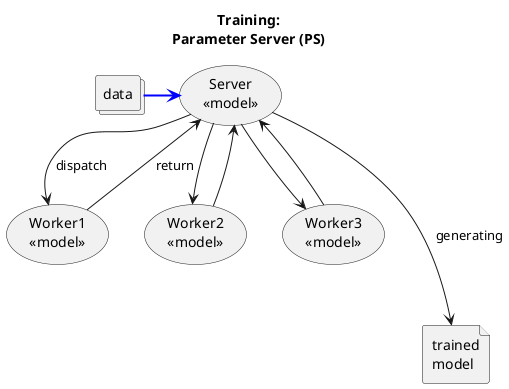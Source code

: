@startuml
title Training:\nParameter Server (PS)

file "trained\nmodel" as trained_model
collections data

data -[#blue,bold]> (Server\n<<model>>)
(Server\n<<model>>) -> (Worker1\n<<model>>) : dispatch
(Server\n<<model>>) -> (Worker2\n<<model>>)
(Server\n<<model>>) -> (Worker3\n<<model>>)

(Worker1\n<<model>>) --> (Server\n<<model>>) : return
(Worker2\n<<model>>) --> (Server\n<<model>>)
(Worker3\n<<model>>) --> (Server\n<<model>>)


(Server\n<<model>>) ---> trained_model : generating

newpage
title Training:\nFederated Learning (FL)

file "trained\nmodel" as trained_model
collections "local\ndata1" as data1
collections "local\ndata2" as data2
collections "local\ndata3" as data3

(Server\n<<model>>) -> (Worker1\n<<model>>) : dispatch
(Server\n<<model>>) -> (Worker2\n<<model>>)
(Server\n<<model>>) -> (Worker3\n<<model>>)

(Worker1\n<<model>>) --> (Server\n<<model>>) : return
(Worker2\n<<model>>) --> (Server\n<<model>>)
(Worker3\n<<model>>) --> (Server\n<<model>>)

data1 -[#blue,bold]> (Worker1\n<<model>>)
data2 -[#blue,bold]> (Worker2\n<<model>>)
data3 -[#blue,bold]> (Worker3\n<<model>>)

(Server\n<<model>>) ---> trained_model : generating

newpage
title Training:\nFederated Learning (FL)

cloud Edge {
        (Server\n<<model>>)
}

rectangle "on-premises1" {
        collections "local\ndata1" as data1
        (Worker1\n<<model>>)
}
rectangle "on-premises2" {
        collections "local\ndata2" as data2
        (Worker2\n<<model>>)
}
rectangle "on-premises3" {
        collections "local\ndata3" as data3
        (Worker3\n<<model>>)
}

(Server\n<<model>>) -down-> (Worker1\n<<model>>) : dispatch
(Server\n<<model>>) -down-> (Worker2\n<<model>>)
(Server\n<<model>>) -down-> (Worker3\n<<model>>)

(Worker1\n<<model>>) -up-> (Server\n<<model>>) : return
(Worker2\n<<model>>) -up-> (Server\n<<model>>)
(Worker3\n<<model>>) -up-> (Server\n<<model>>)

data1 -[#blue,bold]> (Worker1\n<<model>>)
data2 -[#blue,bold]> (Worker2\n<<model>>)
data3 -[#blue,bold]> (Worker3\n<<model>>)

file "trained\nmodel" as trained_model
(Server\n<<model>>) ---> trained_model : generating

newpage
title Training:\nFL on KVM

rectangle KVM {

cloud Edge {
        (Server\n<<model>>)
}

rectangle "on-premises1" {
        collections "local\ndata1" as data1
        (Worker1\n<<model>>)
}
rectangle "on-premises2" {
        collections "local\ndata2" as data2
        (Worker2\n<<model>>)
}
rectangle "on-premises3" {
        collections "local\ndata3" as data3
        (Worker3\n<<model>>)
}

(Server\n<<model>>) -down-> (Worker1\n<<model>>) : dispatch
(Server\n<<model>>) -down-> (Worker2\n<<model>>)
(Server\n<<model>>) -down-> (Worker3\n<<model>>)

(Worker1\n<<model>>) -up-> (Server\n<<model>>) : return
(Worker2\n<<model>>) -up-> (Server\n<<model>>)
(Worker3\n<<model>>) -up-> (Server\n<<model>>)

data1 -> (Worker1\n<<model>>)
data2 -> (Worker2\n<<model>>)
data3 -> (Worker3\n<<model>>)

file "trained\nmodel" as trained_model
(Server\n<<model>>) ---> trained_model : generating

(Server\n<<model>>) .. (/dev/tap10\n192.168.0.10)
(Worker1\n<<model>>) .. (/dev/tap1\n192.168.0.1)
(Worker2\n<<model>>) .. (/dev/tap2\n192.168.0.2)
(Worker3\n<<model>>) .. (/dev/tap3\n192.168.0.3)

(/dev/tap1\n192.168.0.1)..(br0\n192.168.0.100)
(/dev/tap2\n192.168.0.2)..(br0\n192.168.0.100)
(/dev/tap3\n192.168.0.3)..(br0\n192.168.0.100)
(/dev/tap10\n192.168.0.10)..(br0\n192.168.0.100)

}
(br0\n192.168.0.100)..(eth0)


@enduml
